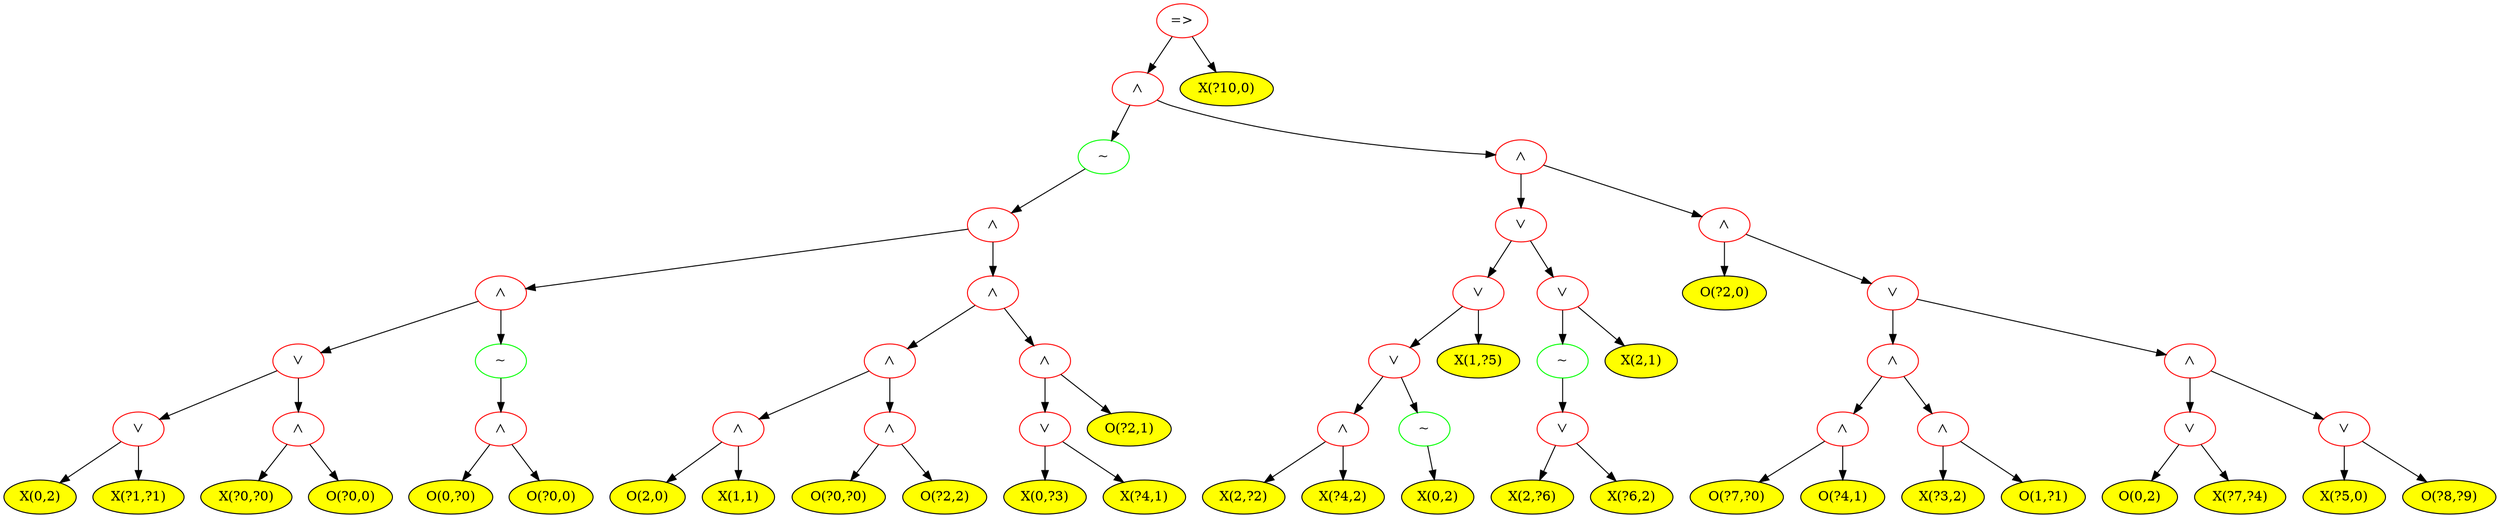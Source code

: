 digraph {
node0[label="=>",color="red"];
node0 -> node1;
node1[label="⋀",color="red"];
node1 -> node2;
node2[label="~",color="green"];
node2 -> node3;
node3[label="⋀",color="red"];
node3 -> node4;
node4[label="⋀",color="red"];
node4 -> node5;
node5[label="⋁",color="red"];
node5 -> node6;
node6[label="⋁",color="red"];
node6 -> node7;
node7[label="X(0,2)",style="filled",fillcolor="yellow"];
node6 -> node8;
node8[label="X(?1,?1)",style="filled",fillcolor="yellow"];
node5 -> node9;
node9[label="⋀",color="red"];
node9 -> node10;
node10[label="X(?0,?0)",style="filled",fillcolor="yellow"];
node9 -> node11;
node11[label="O(?0,0)",style="filled",fillcolor="yellow"];
node4 -> node12;
node12[label="~",color="green"];
node12 -> node13;
node13[label="⋀",color="red"];
node13 -> node14;
node14[label="O(0,?0)",style="filled",fillcolor="yellow"];
node13 -> node15;
node15[label="O(?0,0)",style="filled",fillcolor="yellow"];
node3 -> node16;
node16[label="⋀",color="red"];
node16 -> node17;
node17[label="⋀",color="red"];
node17 -> node18;
node18[label="⋀",color="red"];
node18 -> node19;
node19[label="O(2,0)",style="filled",fillcolor="yellow"];
node18 -> node20;
node20[label="X(1,1)",style="filled",fillcolor="yellow"];
node17 -> node21;
node21[label="⋀",color="red"];
node21 -> node22;
node22[label="O(?0,?0)",style="filled",fillcolor="yellow"];
node21 -> node23;
node23[label="O(?2,2)",style="filled",fillcolor="yellow"];
node16 -> node24;
node24[label="⋀",color="red"];
node24 -> node25;
node25[label="⋁",color="red"];
node25 -> node26;
node26[label="X(0,?3)",style="filled",fillcolor="yellow"];
node25 -> node27;
node27[label="X(?4,1)",style="filled",fillcolor="yellow"];
node24 -> node28;
node28[label="O(?2,1)",style="filled",fillcolor="yellow"];
node1 -> node29;
node29[label="⋀",color="red"];
node29 -> node30;
node30[label="⋁",color="red"];
node30 -> node31;
node31[label="⋁",color="red"];
node31 -> node32;
node32[label="⋁",color="red"];
node32 -> node33;
node33[label="⋀",color="red"];
node33 -> node34;
node34[label="X(2,?2)",style="filled",fillcolor="yellow"];
node33 -> node35;
node35[label="X(?4,2)",style="filled",fillcolor="yellow"];
node32 -> node36;
node36[label="~",color="green"];
node36 -> node37;
node37[label="X(0,2)",style="filled",fillcolor="yellow"];
node31 -> node38;
node38[label="X(1,?5)",style="filled",fillcolor="yellow"];
node30 -> node39;
node39[label="⋁",color="red"];
node39 -> node40;
node40[label="~",color="green"];
node40 -> node41;
node41[label="⋁",color="red"];
node41 -> node42;
node42[label="X(2,?6)",style="filled",fillcolor="yellow"];
node41 -> node43;
node43[label="X(?6,2)",style="filled",fillcolor="yellow"];
node39 -> node44;
node44[label="X(2,1)",style="filled",fillcolor="yellow"];
node29 -> node45;
node45[label="⋀",color="red"];
node45 -> node46;
node46[label="O(?2,0)",style="filled",fillcolor="yellow"];
node45 -> node47;
node47[label="⋁",color="red"];
node47 -> node48;
node48[label="⋀",color="red"];
node48 -> node49;
node49[label="⋀",color="red"];
node49 -> node50;
node50[label="O(?7,?0)",style="filled",fillcolor="yellow"];
node49 -> node51;
node51[label="O(?4,1)",style="filled",fillcolor="yellow"];
node48 -> node52;
node52[label="⋀",color="red"];
node52 -> node53;
node53[label="X(?3,2)",style="filled",fillcolor="yellow"];
node52 -> node54;
node54[label="O(1,?1)",style="filled",fillcolor="yellow"];
node47 -> node55;
node55[label="⋀",color="red"];
node55 -> node56;
node56[label="⋁",color="red"];
node56 -> node57;
node57[label="O(0,2)",style="filled",fillcolor="yellow"];
node56 -> node58;
node58[label="X(?7,?4)",style="filled",fillcolor="yellow"];
node55 -> node59;
node59[label="⋁",color="red"];
node59 -> node60;
node60[label="X(?5,0)",style="filled",fillcolor="yellow"];
node59 -> node61;
node61[label="O(?8,?9)",style="filled",fillcolor="yellow"];
node0 -> node62;
node62[label="X(?10,0)",style="filled",fillcolor="yellow"];
}
